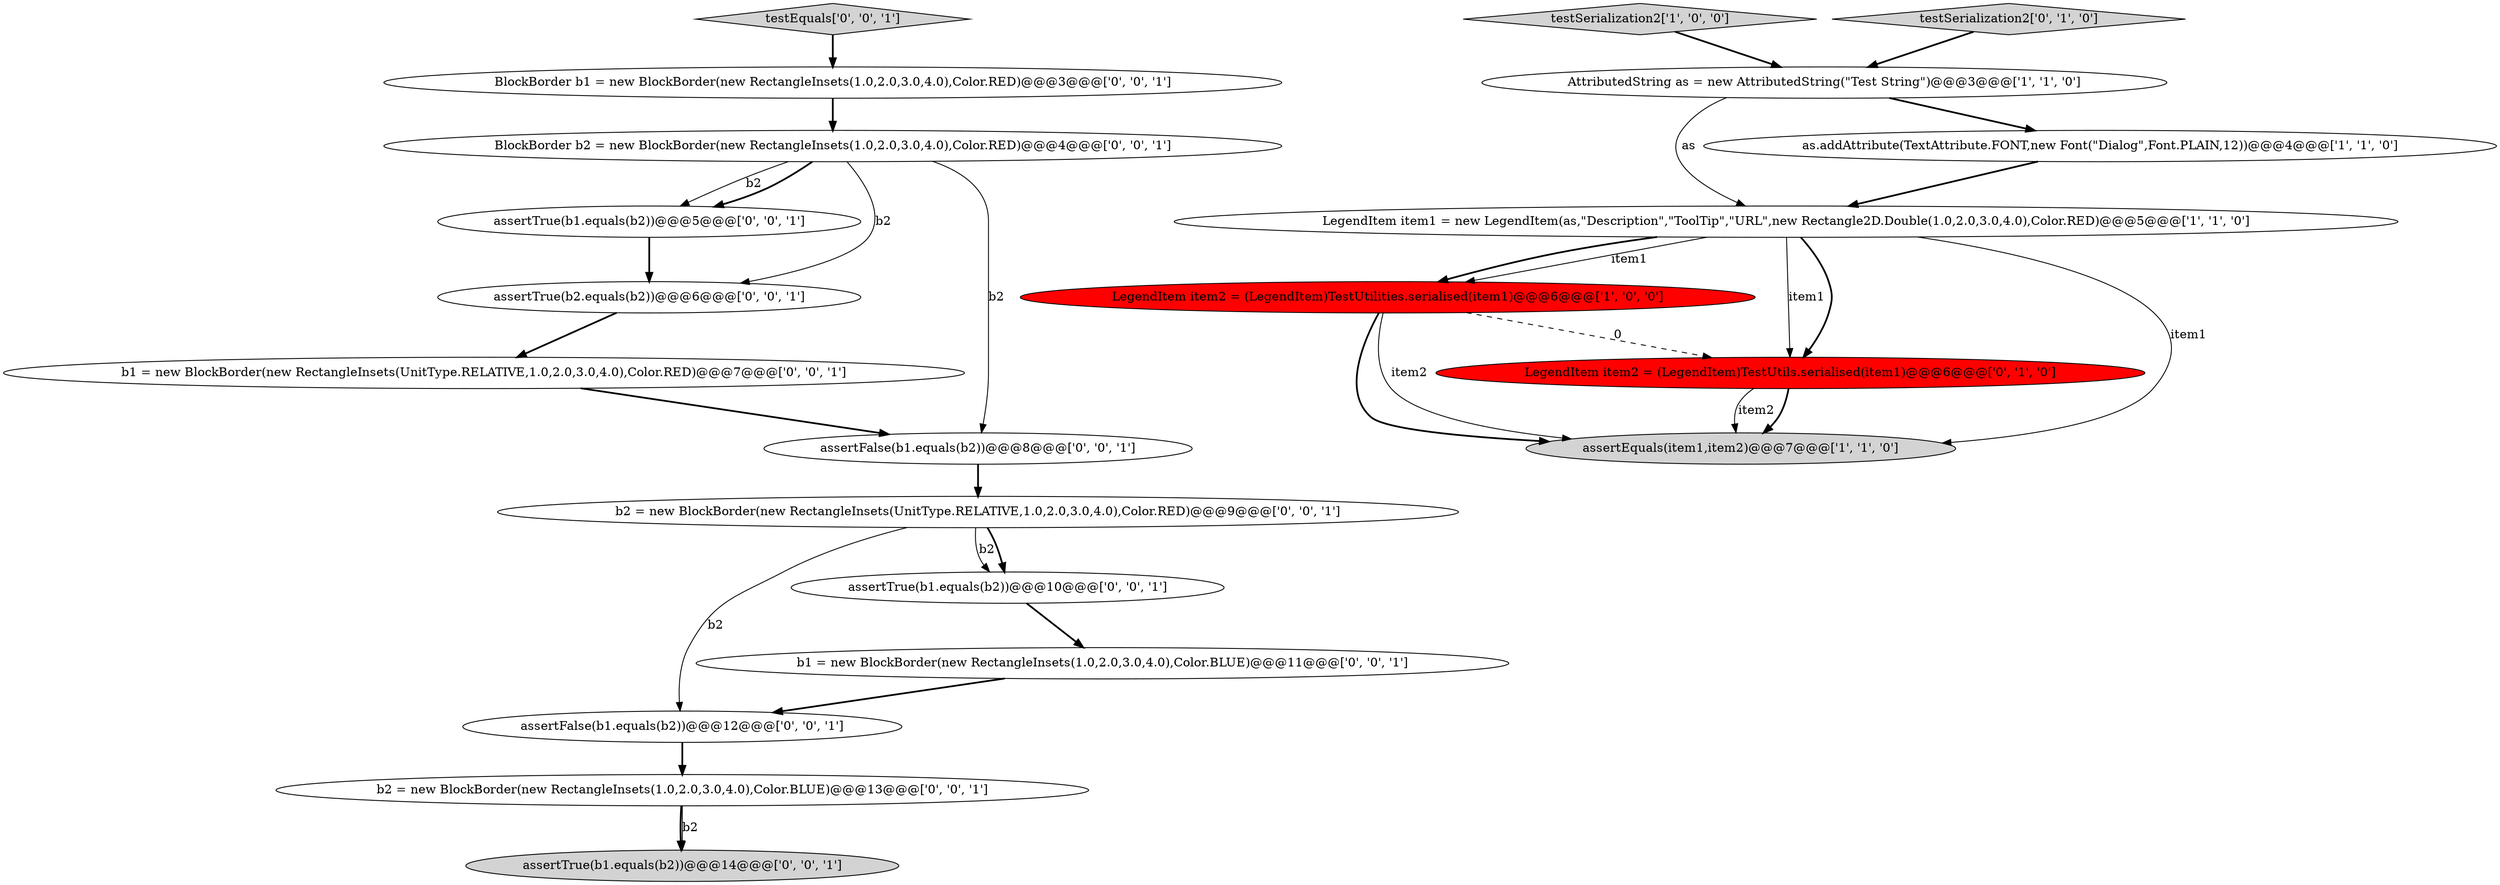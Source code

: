 digraph {
11 [style = filled, label = "testEquals['0', '0', '1']", fillcolor = lightgray, shape = diamond image = "AAA0AAABBB3BBB"];
0 [style = filled, label = "AttributedString as = new AttributedString(\"Test String\")@@@3@@@['1', '1', '0']", fillcolor = white, shape = ellipse image = "AAA0AAABBB1BBB"];
13 [style = filled, label = "b2 = new BlockBorder(new RectangleInsets(UnitType.RELATIVE,1.0,2.0,3.0,4.0),Color.RED)@@@9@@@['0', '0', '1']", fillcolor = white, shape = ellipse image = "AAA0AAABBB3BBB"];
15 [style = filled, label = "assertTrue(b1.equals(b2))@@@5@@@['0', '0', '1']", fillcolor = white, shape = ellipse image = "AAA0AAABBB3BBB"];
1 [style = filled, label = "LegendItem item2 = (LegendItem)TestUtilities.serialised(item1)@@@6@@@['1', '0', '0']", fillcolor = red, shape = ellipse image = "AAA1AAABBB1BBB"];
8 [style = filled, label = "b1 = new BlockBorder(new RectangleInsets(1.0,2.0,3.0,4.0),Color.BLUE)@@@11@@@['0', '0', '1']", fillcolor = white, shape = ellipse image = "AAA0AAABBB3BBB"];
19 [style = filled, label = "assertFalse(b1.equals(b2))@@@12@@@['0', '0', '1']", fillcolor = white, shape = ellipse image = "AAA0AAABBB3BBB"];
3 [style = filled, label = "LegendItem item1 = new LegendItem(as,\"Description\",\"ToolTip\",\"URL\",new Rectangle2D.Double(1.0,2.0,3.0,4.0),Color.RED)@@@5@@@['1', '1', '0']", fillcolor = white, shape = ellipse image = "AAA0AAABBB1BBB"];
16 [style = filled, label = "assertTrue(b2.equals(b2))@@@6@@@['0', '0', '1']", fillcolor = white, shape = ellipse image = "AAA0AAABBB3BBB"];
17 [style = filled, label = "assertFalse(b1.equals(b2))@@@8@@@['0', '0', '1']", fillcolor = white, shape = ellipse image = "AAA0AAABBB3BBB"];
14 [style = filled, label = "b2 = new BlockBorder(new RectangleInsets(1.0,2.0,3.0,4.0),Color.BLUE)@@@13@@@['0', '0', '1']", fillcolor = white, shape = ellipse image = "AAA0AAABBB3BBB"];
7 [style = filled, label = "LegendItem item2 = (LegendItem)TestUtils.serialised(item1)@@@6@@@['0', '1', '0']", fillcolor = red, shape = ellipse image = "AAA1AAABBB2BBB"];
9 [style = filled, label = "BlockBorder b1 = new BlockBorder(new RectangleInsets(1.0,2.0,3.0,4.0),Color.RED)@@@3@@@['0', '0', '1']", fillcolor = white, shape = ellipse image = "AAA0AAABBB3BBB"];
4 [style = filled, label = "assertEquals(item1,item2)@@@7@@@['1', '1', '0']", fillcolor = lightgray, shape = ellipse image = "AAA0AAABBB1BBB"];
5 [style = filled, label = "testSerialization2['1', '0', '0']", fillcolor = lightgray, shape = diamond image = "AAA0AAABBB1BBB"];
20 [style = filled, label = "BlockBorder b2 = new BlockBorder(new RectangleInsets(1.0,2.0,3.0,4.0),Color.RED)@@@4@@@['0', '0', '1']", fillcolor = white, shape = ellipse image = "AAA0AAABBB3BBB"];
6 [style = filled, label = "testSerialization2['0', '1', '0']", fillcolor = lightgray, shape = diamond image = "AAA0AAABBB2BBB"];
12 [style = filled, label = "assertTrue(b1.equals(b2))@@@14@@@['0', '0', '1']", fillcolor = lightgray, shape = ellipse image = "AAA0AAABBB3BBB"];
10 [style = filled, label = "b1 = new BlockBorder(new RectangleInsets(UnitType.RELATIVE,1.0,2.0,3.0,4.0),Color.RED)@@@7@@@['0', '0', '1']", fillcolor = white, shape = ellipse image = "AAA0AAABBB3BBB"];
18 [style = filled, label = "assertTrue(b1.equals(b2))@@@10@@@['0', '0', '1']", fillcolor = white, shape = ellipse image = "AAA0AAABBB3BBB"];
2 [style = filled, label = "as.addAttribute(TextAttribute.FONT,new Font(\"Dialog\",Font.PLAIN,12))@@@4@@@['1', '1', '0']", fillcolor = white, shape = ellipse image = "AAA0AAABBB1BBB"];
13->19 [style = solid, label="b2"];
1->4 [style = bold, label=""];
3->1 [style = bold, label=""];
16->10 [style = bold, label=""];
3->1 [style = solid, label="item1"];
20->17 [style = solid, label="b2"];
8->19 [style = bold, label=""];
2->3 [style = bold, label=""];
0->2 [style = bold, label=""];
20->15 [style = solid, label="b2"];
9->20 [style = bold, label=""];
10->17 [style = bold, label=""];
6->0 [style = bold, label=""];
7->4 [style = bold, label=""];
15->16 [style = bold, label=""];
11->9 [style = bold, label=""];
1->4 [style = solid, label="item2"];
20->16 [style = solid, label="b2"];
13->18 [style = solid, label="b2"];
0->3 [style = solid, label="as"];
3->7 [style = solid, label="item1"];
19->14 [style = bold, label=""];
5->0 [style = bold, label=""];
3->7 [style = bold, label=""];
7->4 [style = solid, label="item2"];
14->12 [style = bold, label=""];
17->13 [style = bold, label=""];
18->8 [style = bold, label=""];
1->7 [style = dashed, label="0"];
20->15 [style = bold, label=""];
3->4 [style = solid, label="item1"];
13->18 [style = bold, label=""];
14->12 [style = solid, label="b2"];
}
